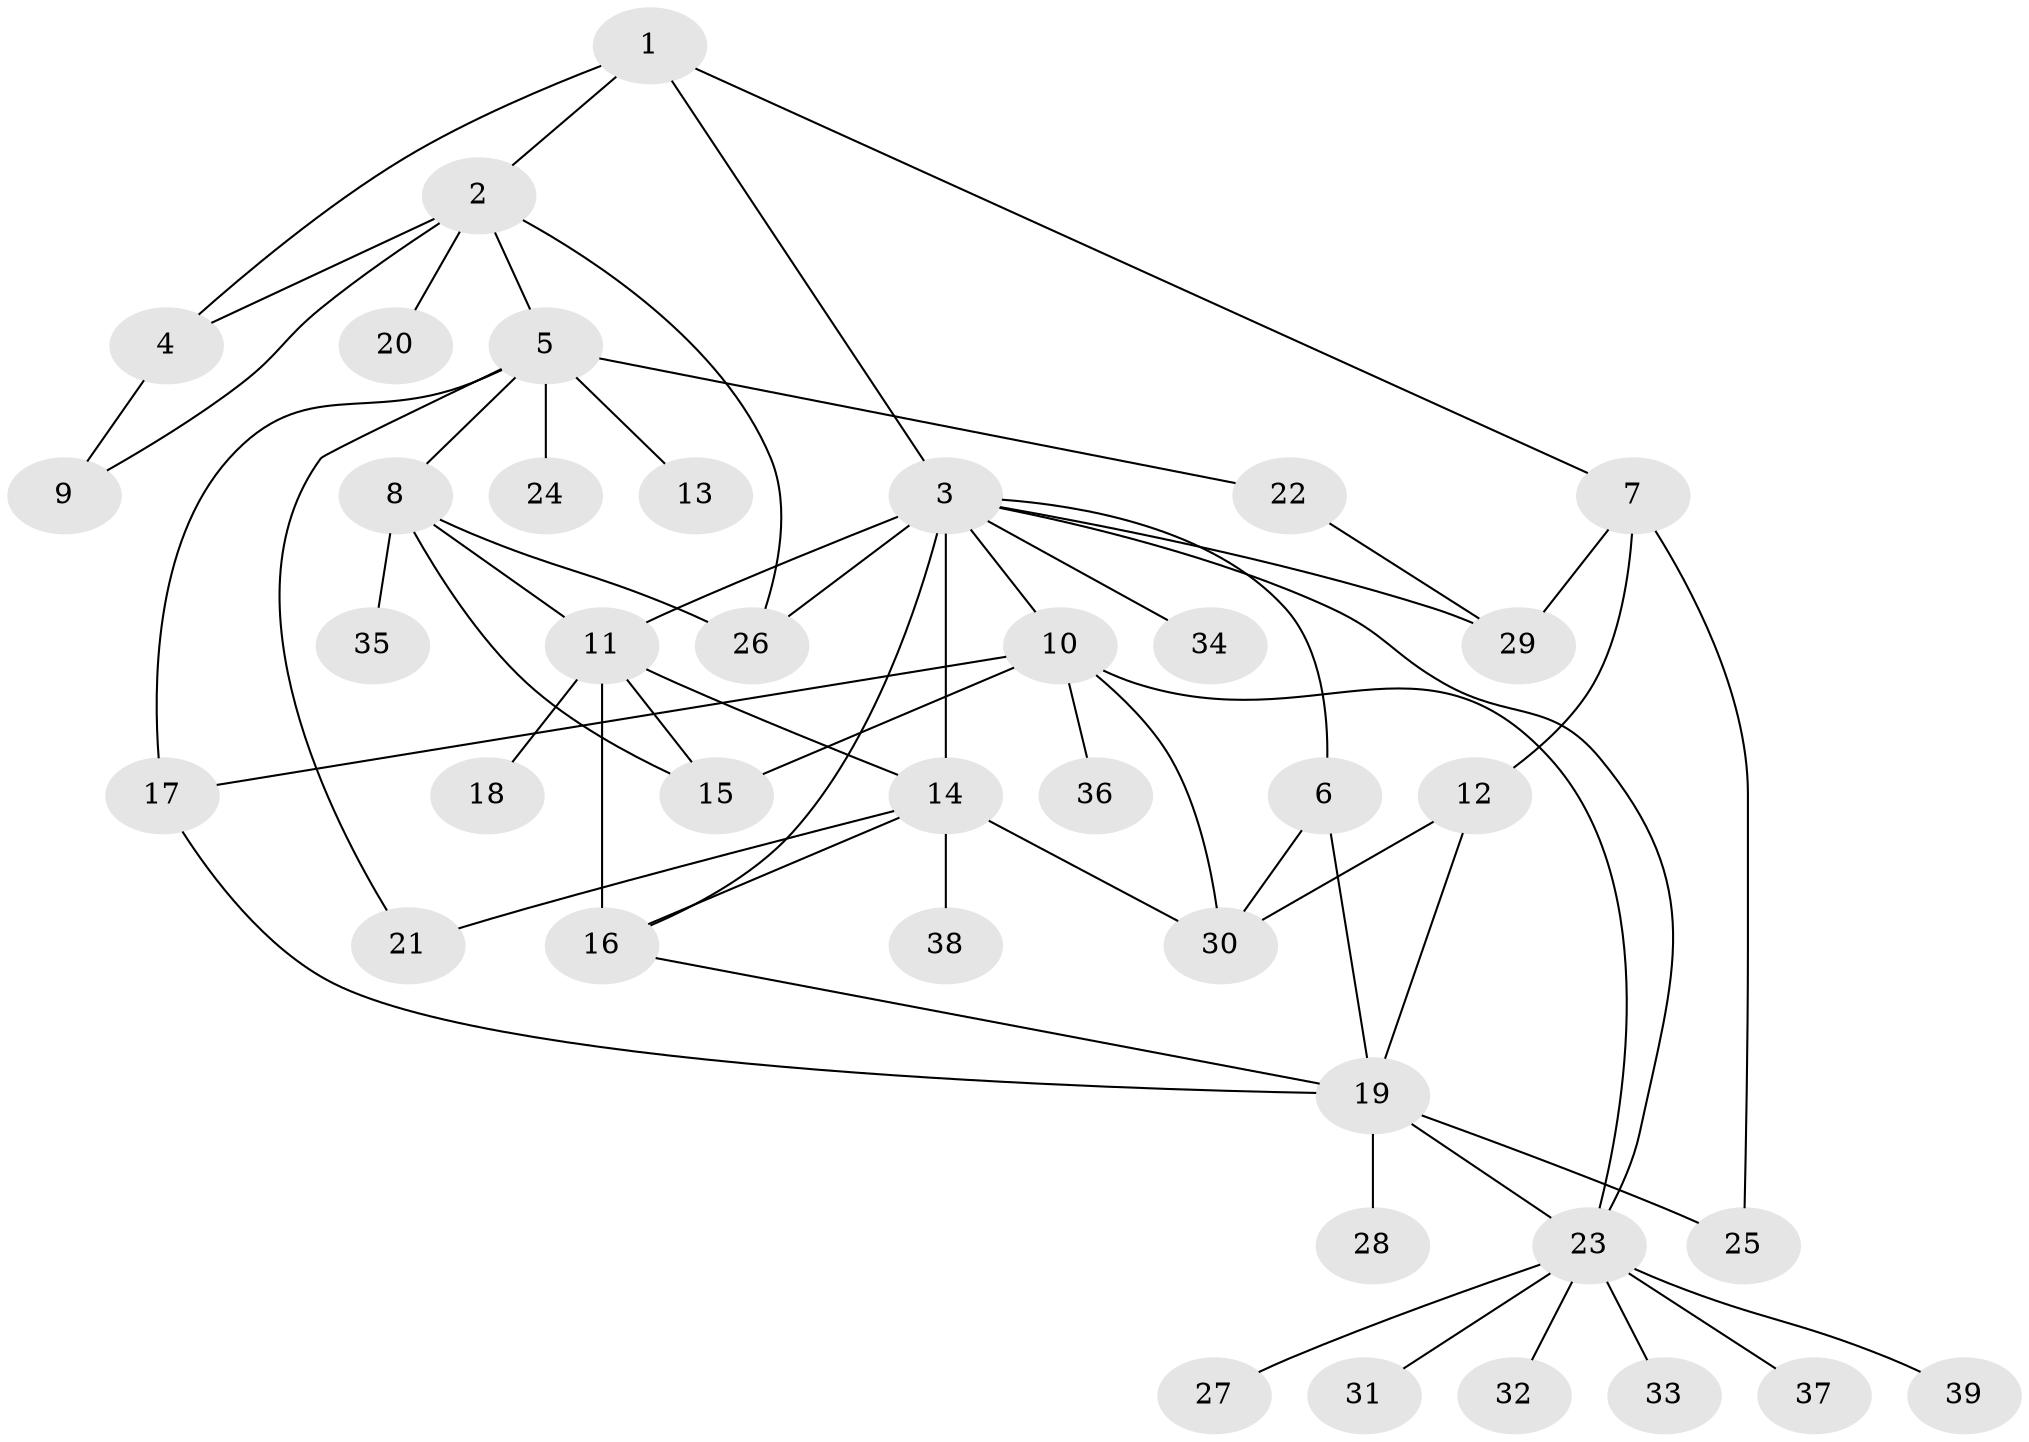// original degree distribution, {5: 0.02631578947368421, 8: 0.02631578947368421, 13: 0.02631578947368421, 4: 0.07894736842105263, 12: 0.013157894736842105, 2: 0.14473684210526316, 6: 0.02631578947368421, 1: 0.5131578947368421, 3: 0.11842105263157894, 7: 0.013157894736842105, 11: 0.013157894736842105}
// Generated by graph-tools (version 1.1) at 2025/50/03/04/25 22:50:40]
// undirected, 39 vertices, 61 edges
graph export_dot {
  node [color=gray90,style=filled];
  1;
  2;
  3;
  4;
  5;
  6;
  7;
  8;
  9;
  10;
  11;
  12;
  13;
  14;
  15;
  16;
  17;
  18;
  19;
  20;
  21;
  22;
  23;
  24;
  25;
  26;
  27;
  28;
  29;
  30;
  31;
  32;
  33;
  34;
  35;
  36;
  37;
  38;
  39;
  1 -- 2 [weight=1.0];
  1 -- 3 [weight=1.0];
  1 -- 4 [weight=1.0];
  1 -- 7 [weight=1.0];
  2 -- 4 [weight=1.0];
  2 -- 5 [weight=1.0];
  2 -- 9 [weight=1.0];
  2 -- 20 [weight=1.0];
  2 -- 26 [weight=1.0];
  3 -- 6 [weight=1.0];
  3 -- 10 [weight=1.0];
  3 -- 11 [weight=2.0];
  3 -- 14 [weight=1.0];
  3 -- 16 [weight=1.0];
  3 -- 23 [weight=1.0];
  3 -- 26 [weight=1.0];
  3 -- 29 [weight=1.0];
  3 -- 34 [weight=1.0];
  4 -- 9 [weight=1.0];
  5 -- 8 [weight=1.0];
  5 -- 13 [weight=1.0];
  5 -- 17 [weight=1.0];
  5 -- 21 [weight=1.0];
  5 -- 22 [weight=1.0];
  5 -- 24 [weight=4.0];
  6 -- 19 [weight=1.0];
  6 -- 30 [weight=1.0];
  7 -- 12 [weight=2.0];
  7 -- 25 [weight=1.0];
  7 -- 29 [weight=1.0];
  8 -- 11 [weight=1.0];
  8 -- 15 [weight=1.0];
  8 -- 26 [weight=1.0];
  8 -- 35 [weight=1.0];
  10 -- 15 [weight=1.0];
  10 -- 17 [weight=1.0];
  10 -- 23 [weight=1.0];
  10 -- 30 [weight=1.0];
  10 -- 36 [weight=1.0];
  11 -- 14 [weight=1.0];
  11 -- 15 [weight=1.0];
  11 -- 16 [weight=5.0];
  11 -- 18 [weight=1.0];
  12 -- 19 [weight=1.0];
  12 -- 30 [weight=1.0];
  14 -- 16 [weight=1.0];
  14 -- 21 [weight=1.0];
  14 -- 30 [weight=1.0];
  14 -- 38 [weight=1.0];
  16 -- 19 [weight=1.0];
  17 -- 19 [weight=1.0];
  19 -- 23 [weight=1.0];
  19 -- 25 [weight=1.0];
  19 -- 28 [weight=1.0];
  22 -- 29 [weight=1.0];
  23 -- 27 [weight=1.0];
  23 -- 31 [weight=1.0];
  23 -- 32 [weight=1.0];
  23 -- 33 [weight=1.0];
  23 -- 37 [weight=1.0];
  23 -- 39 [weight=1.0];
}

